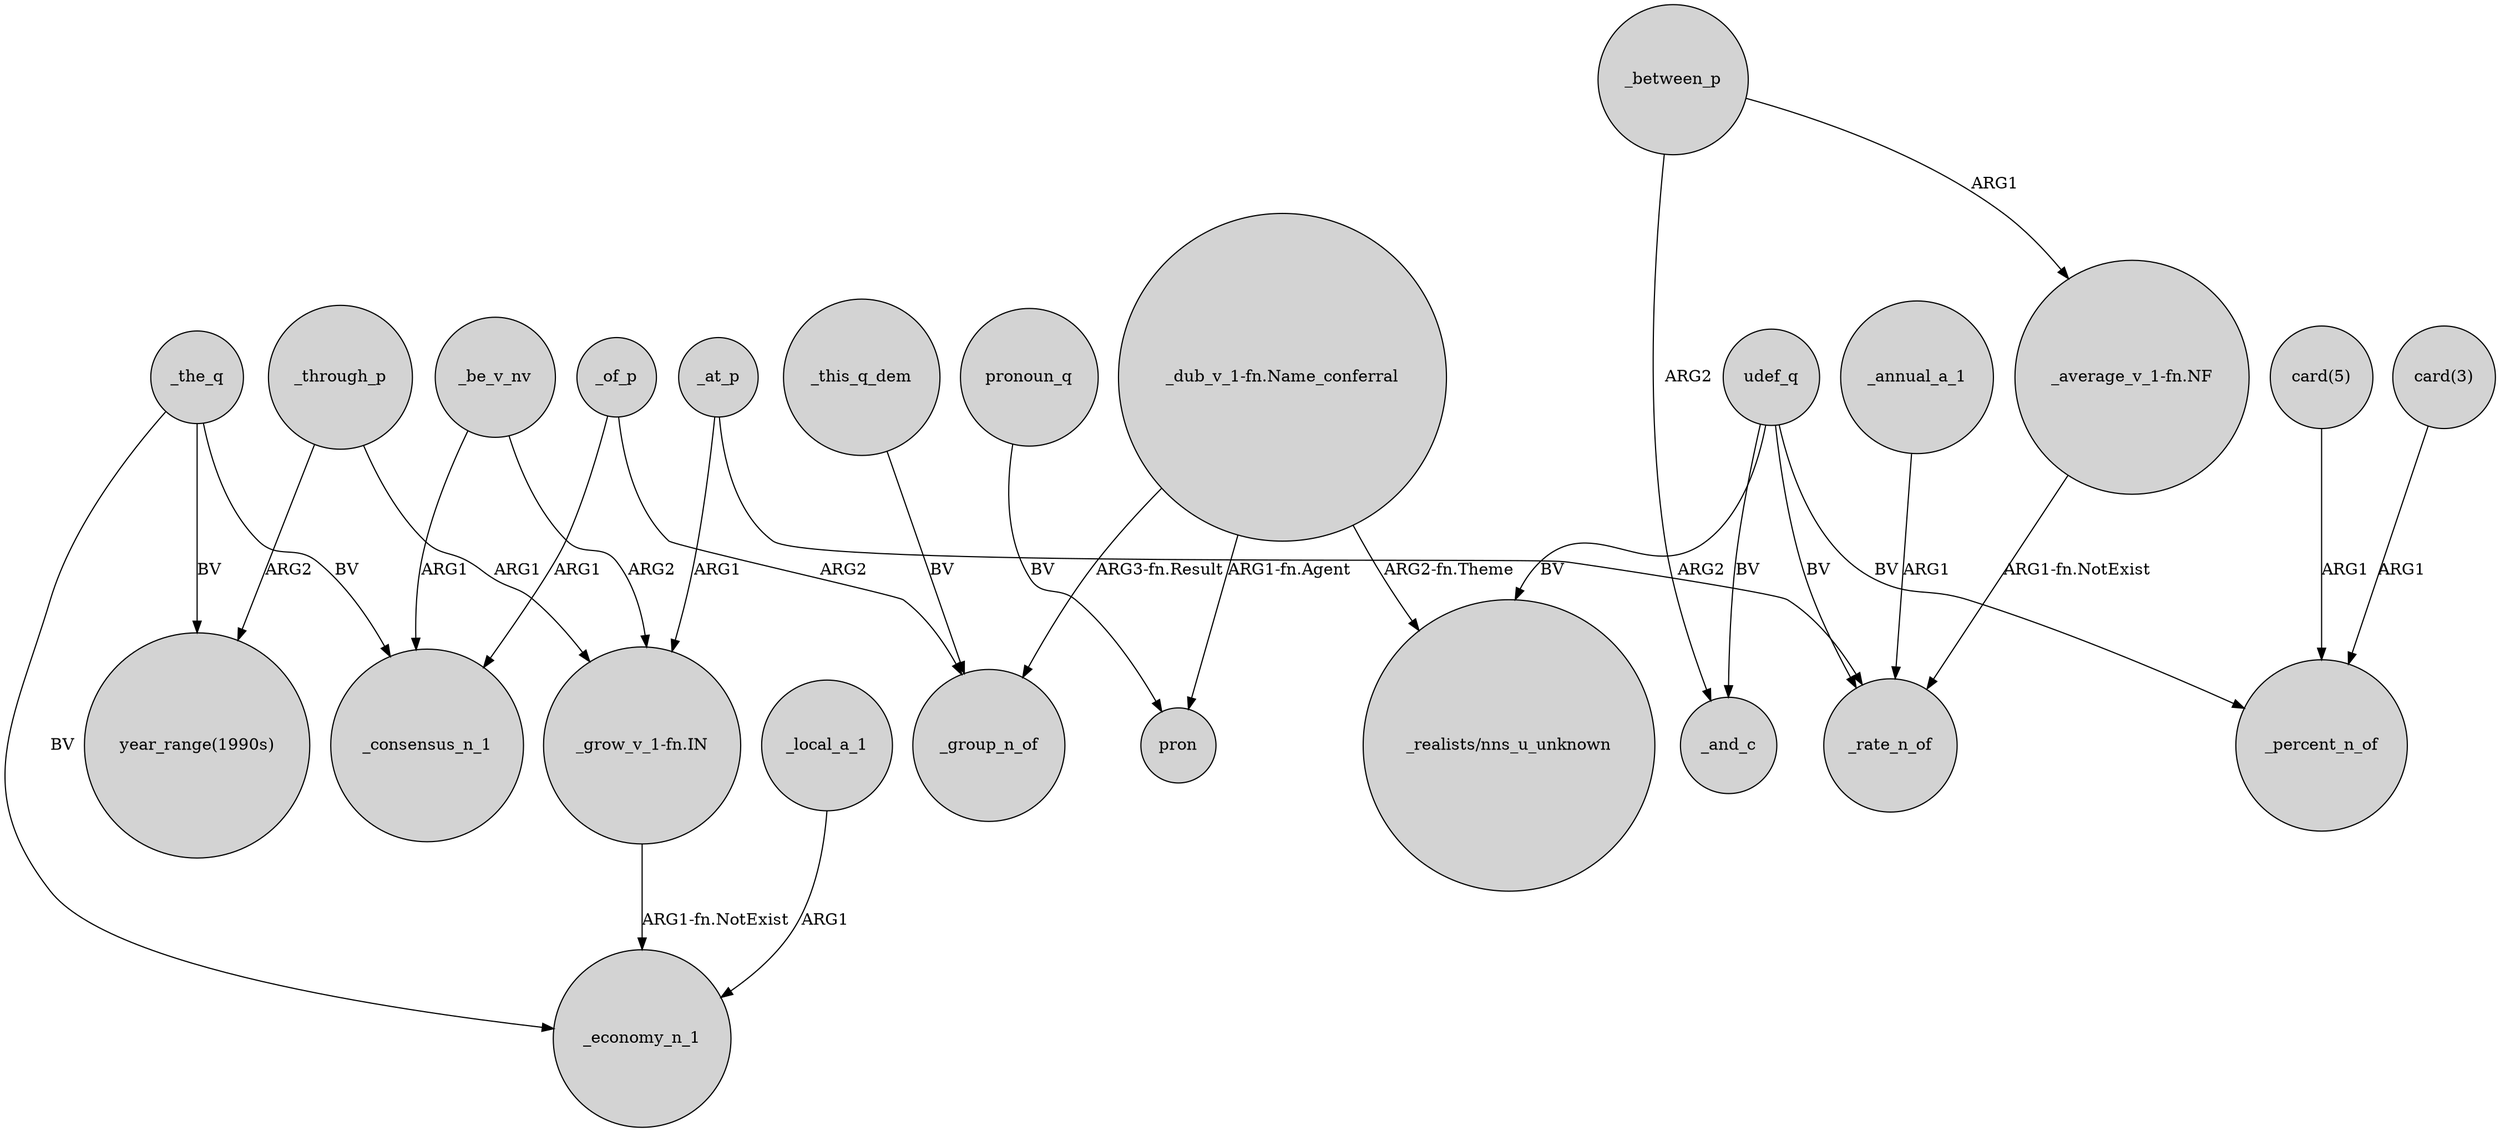 digraph {
	node [shape=circle style=filled]
	_the_q -> "year_range(1990s)" [label=BV]
	"_dub_v_1-fn.Name_conferral" -> pron [label="ARG1-fn.Agent"]
	_at_p -> _rate_n_of [label=ARG2]
	_local_a_1 -> _economy_n_1 [label=ARG1]
	_the_q -> _economy_n_1 [label=BV]
	_of_p -> _consensus_n_1 [label=ARG1]
	_through_p -> "_grow_v_1-fn.IN" [label=ARG1]
	udef_q -> _rate_n_of [label=BV]
	_of_p -> _group_n_of [label=ARG2]
	_the_q -> _consensus_n_1 [label=BV]
	udef_q -> "_realists/nns_u_unknown" [label=BV]
	_at_p -> "_grow_v_1-fn.IN" [label=ARG1]
	pronoun_q -> pron [label=BV]
	_be_v_nv -> _consensus_n_1 [label=ARG1]
	"_dub_v_1-fn.Name_conferral" -> _group_n_of [label="ARG3-fn.Result"]
	_through_p -> "year_range(1990s)" [label=ARG2]
	_be_v_nv -> "_grow_v_1-fn.IN" [label=ARG2]
	_between_p -> _and_c [label=ARG2]
	"card(5)" -> _percent_n_of [label=ARG1]
	_this_q_dem -> _group_n_of [label=BV]
	"_dub_v_1-fn.Name_conferral" -> "_realists/nns_u_unknown" [label="ARG2-fn.Theme"]
	_annual_a_1 -> _rate_n_of [label=ARG1]
	"_grow_v_1-fn.IN" -> _economy_n_1 [label="ARG1-fn.NotExist"]
	udef_q -> _percent_n_of [label=BV]
	_between_p -> "_average_v_1-fn.NF" [label=ARG1]
	udef_q -> _and_c [label=BV]
	"card(3)" -> _percent_n_of [label=ARG1]
	"_average_v_1-fn.NF" -> _rate_n_of [label="ARG1-fn.NotExist"]
}
